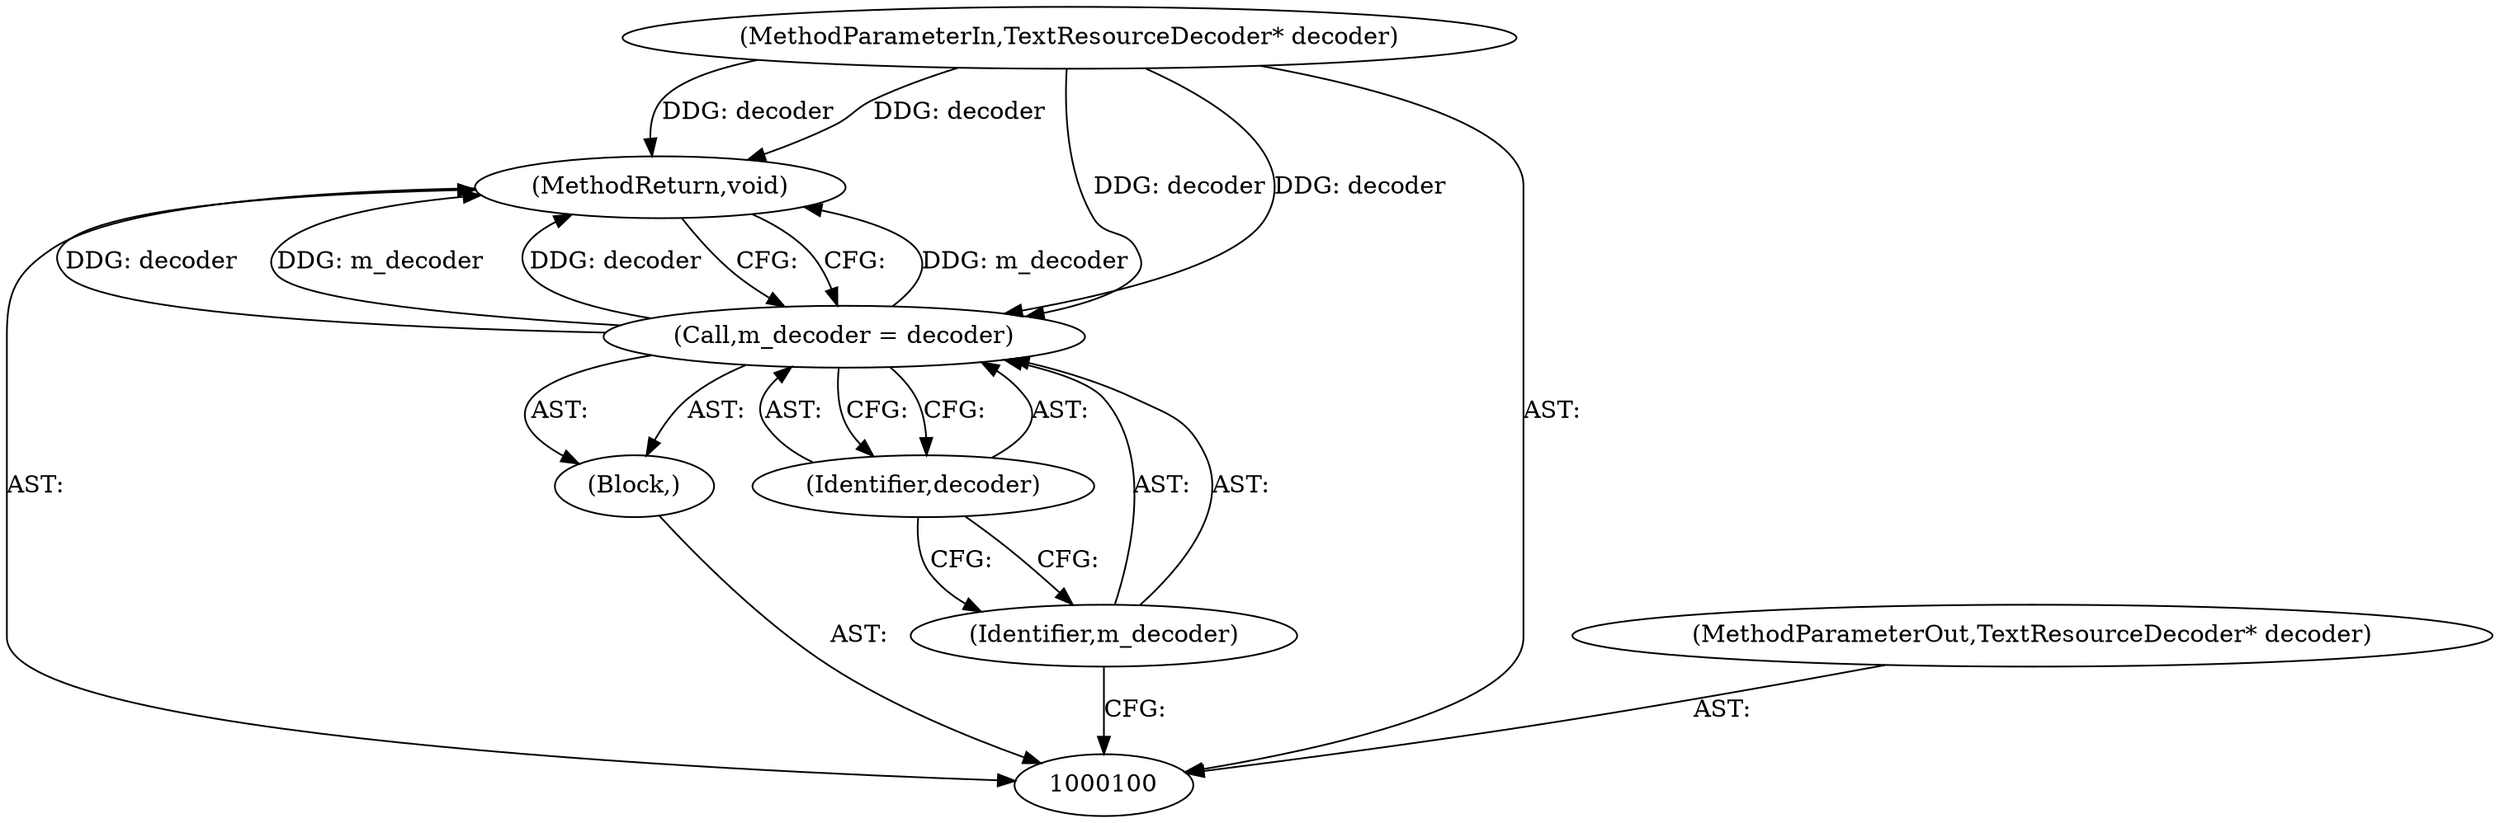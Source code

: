 digraph "1_Chrome_061ddbae1ee31476b57ea44a953970ab2fe8aca1" {
"1000106" [label="(MethodReturn,void)"];
"1000101" [label="(MethodParameterIn,TextResourceDecoder* decoder)"];
"1000116" [label="(MethodParameterOut,TextResourceDecoder* decoder)"];
"1000102" [label="(Block,)"];
"1000105" [label="(Identifier,decoder)"];
"1000103" [label="(Call,m_decoder = decoder)"];
"1000104" [label="(Identifier,m_decoder)"];
"1000106" -> "1000100"  [label="AST: "];
"1000106" -> "1000103"  [label="CFG: "];
"1000103" -> "1000106"  [label="DDG: m_decoder"];
"1000103" -> "1000106"  [label="DDG: decoder"];
"1000101" -> "1000106"  [label="DDG: decoder"];
"1000101" -> "1000100"  [label="AST: "];
"1000101" -> "1000106"  [label="DDG: decoder"];
"1000101" -> "1000103"  [label="DDG: decoder"];
"1000116" -> "1000100"  [label="AST: "];
"1000102" -> "1000100"  [label="AST: "];
"1000103" -> "1000102"  [label="AST: "];
"1000105" -> "1000103"  [label="AST: "];
"1000105" -> "1000104"  [label="CFG: "];
"1000103" -> "1000105"  [label="CFG: "];
"1000103" -> "1000102"  [label="AST: "];
"1000103" -> "1000105"  [label="CFG: "];
"1000104" -> "1000103"  [label="AST: "];
"1000105" -> "1000103"  [label="AST: "];
"1000106" -> "1000103"  [label="CFG: "];
"1000103" -> "1000106"  [label="DDG: m_decoder"];
"1000103" -> "1000106"  [label="DDG: decoder"];
"1000101" -> "1000103"  [label="DDG: decoder"];
"1000104" -> "1000103"  [label="AST: "];
"1000104" -> "1000100"  [label="CFG: "];
"1000105" -> "1000104"  [label="CFG: "];
}
